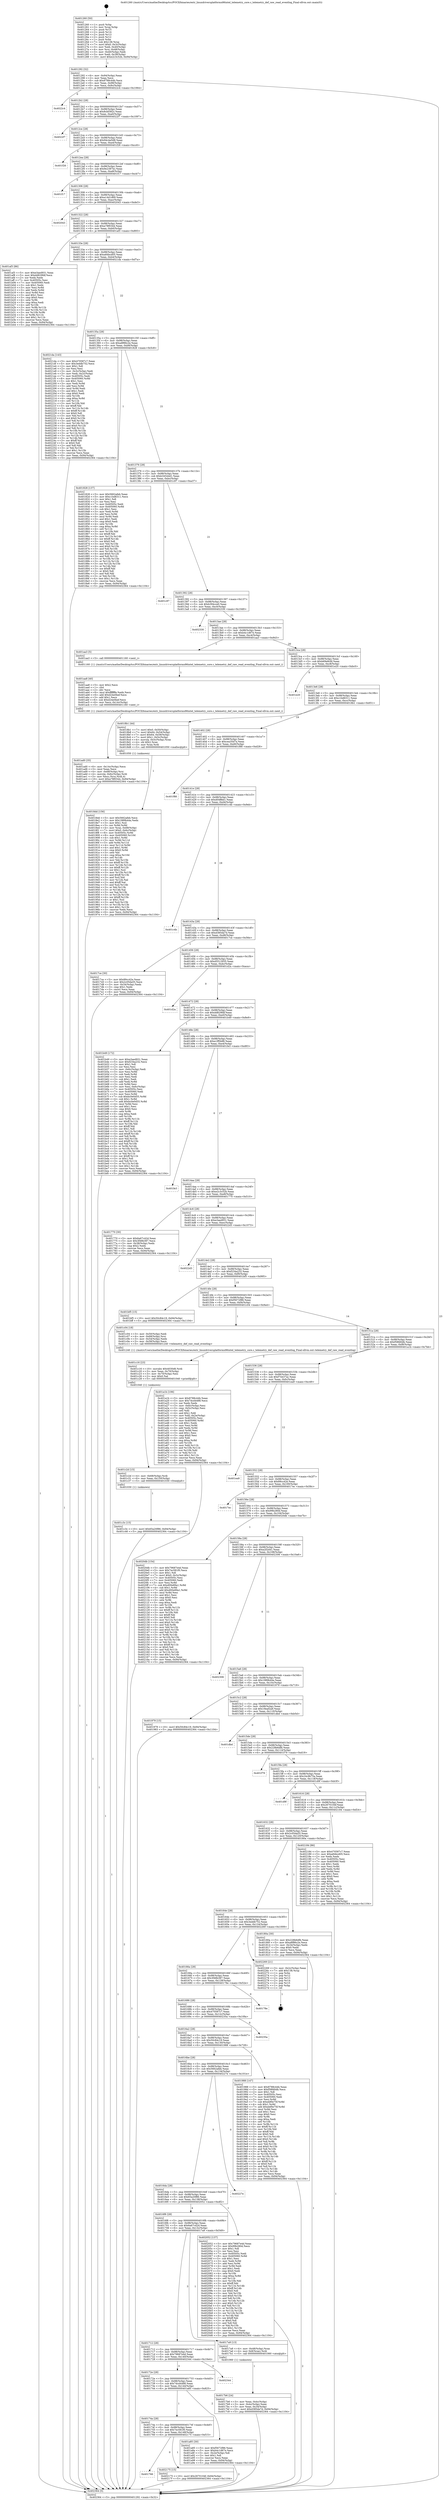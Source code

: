 digraph "0x401260" {
  label = "0x401260 (/mnt/c/Users/mathe/Desktop/tcc/POCII/binaries/extr_linuxdriversplatformx86intel_telemetry_core.c_telemetry_def_raw_read_eventlog_Final-ollvm.out::main(0))"
  labelloc = "t"
  node[shape=record]

  Entry [label="",width=0.3,height=0.3,shape=circle,fillcolor=black,style=filled]
  "0x401292" [label="{
     0x401292 [32]\l
     | [instrs]\l
     &nbsp;&nbsp;0x401292 \<+6\>: mov -0x94(%rbp),%eax\l
     &nbsp;&nbsp;0x401298 \<+2\>: mov %eax,%ecx\l
     &nbsp;&nbsp;0x40129a \<+6\>: sub $0x8788c44b,%ecx\l
     &nbsp;&nbsp;0x4012a0 \<+6\>: mov %eax,-0x98(%rbp)\l
     &nbsp;&nbsp;0x4012a6 \<+6\>: mov %ecx,-0x9c(%rbp)\l
     &nbsp;&nbsp;0x4012ac \<+6\>: je 00000000004022c4 \<main+0x1064\>\l
  }"]
  "0x4022c4" [label="{
     0x4022c4\l
  }", style=dashed]
  "0x4012b2" [label="{
     0x4012b2 [28]\l
     | [instrs]\l
     &nbsp;&nbsp;0x4012b2 \<+5\>: jmp 00000000004012b7 \<main+0x57\>\l
     &nbsp;&nbsp;0x4012b7 \<+6\>: mov -0x98(%rbp),%eax\l
     &nbsp;&nbsp;0x4012bd \<+5\>: sub $0x8cbf382c,%eax\l
     &nbsp;&nbsp;0x4012c2 \<+6\>: mov %eax,-0xa0(%rbp)\l
     &nbsp;&nbsp;0x4012c8 \<+6\>: je 00000000004022f7 \<main+0x1097\>\l
  }"]
  Exit [label="",width=0.3,height=0.3,shape=circle,fillcolor=black,style=filled,peripheries=2]
  "0x4022f7" [label="{
     0x4022f7\l
  }", style=dashed]
  "0x4012ce" [label="{
     0x4012ce [28]\l
     | [instrs]\l
     &nbsp;&nbsp;0x4012ce \<+5\>: jmp 00000000004012d3 \<main+0x73\>\l
     &nbsp;&nbsp;0x4012d3 \<+6\>: mov -0x98(%rbp),%eax\l
     &nbsp;&nbsp;0x4012d9 \<+5\>: sub $0x94c4a5d8,%eax\l
     &nbsp;&nbsp;0x4012de \<+6\>: mov %eax,-0xa4(%rbp)\l
     &nbsp;&nbsp;0x4012e4 \<+6\>: je 0000000000401f26 \<main+0xcc6\>\l
  }"]
  "0x401766" [label="{
     0x401766\l
  }", style=dashed]
  "0x401f26" [label="{
     0x401f26\l
  }", style=dashed]
  "0x4012ea" [label="{
     0x4012ea [28]\l
     | [instrs]\l
     &nbsp;&nbsp;0x4012ea \<+5\>: jmp 00000000004012ef \<main+0x8f\>\l
     &nbsp;&nbsp;0x4012ef \<+6\>: mov -0x98(%rbp),%eax\l
     &nbsp;&nbsp;0x4012f5 \<+5\>: sub $0x9e2387ec,%eax\l
     &nbsp;&nbsp;0x4012fa \<+6\>: mov %eax,-0xa8(%rbp)\l
     &nbsp;&nbsp;0x401300 \<+6\>: je 0000000000401f17 \<main+0xcb7\>\l
  }"]
  "0x402175" [label="{
     0x402175 [15]\l
     | [instrs]\l
     &nbsp;&nbsp;0x402175 \<+10\>: movl $0x2670104f,-0x94(%rbp)\l
     &nbsp;&nbsp;0x40217f \<+5\>: jmp 0000000000402364 \<main+0x1104\>\l
  }"]
  "0x401f17" [label="{
     0x401f17\l
  }", style=dashed]
  "0x401306" [label="{
     0x401306 [28]\l
     | [instrs]\l
     &nbsp;&nbsp;0x401306 \<+5\>: jmp 000000000040130b \<main+0xab\>\l
     &nbsp;&nbsp;0x40130b \<+6\>: mov -0x98(%rbp),%eax\l
     &nbsp;&nbsp;0x401311 \<+5\>: sub $0xa14d1d69,%eax\l
     &nbsp;&nbsp;0x401316 \<+6\>: mov %eax,-0xac(%rbp)\l
     &nbsp;&nbsp;0x40131c \<+6\>: je 0000000000402043 \<main+0xde3\>\l
  }"]
  "0x401c3c" [label="{
     0x401c3c [15]\l
     | [instrs]\l
     &nbsp;&nbsp;0x401c3c \<+10\>: movl $0x65a20f86,-0x94(%rbp)\l
     &nbsp;&nbsp;0x401c46 \<+5\>: jmp 0000000000402364 \<main+0x1104\>\l
  }"]
  "0x402043" [label="{
     0x402043\l
  }", style=dashed]
  "0x401322" [label="{
     0x401322 [28]\l
     | [instrs]\l
     &nbsp;&nbsp;0x401322 \<+5\>: jmp 0000000000401327 \<main+0xc7\>\l
     &nbsp;&nbsp;0x401327 \<+6\>: mov -0x98(%rbp),%eax\l
     &nbsp;&nbsp;0x40132d \<+5\>: sub $0xa78f0344,%eax\l
     &nbsp;&nbsp;0x401332 \<+6\>: mov %eax,-0xb0(%rbp)\l
     &nbsp;&nbsp;0x401338 \<+6\>: je 0000000000401af3 \<main+0x893\>\l
  }"]
  "0x401c2d" [label="{
     0x401c2d [15]\l
     | [instrs]\l
     &nbsp;&nbsp;0x401c2d \<+4\>: mov -0x68(%rbp),%rdi\l
     &nbsp;&nbsp;0x401c31 \<+6\>: mov %eax,-0x150(%rbp)\l
     &nbsp;&nbsp;0x401c37 \<+5\>: call 0000000000401030 \<free@plt\>\l
     | [calls]\l
     &nbsp;&nbsp;0x401030 \{1\} (unknown)\l
  }"]
  "0x401af3" [label="{
     0x401af3 [86]\l
     | [instrs]\l
     &nbsp;&nbsp;0x401af3 \<+5\>: mov $0xe3aed931,%eax\l
     &nbsp;&nbsp;0x401af8 \<+5\>: mov $0xdd829fdf,%ecx\l
     &nbsp;&nbsp;0x401afd \<+2\>: xor %edx,%edx\l
     &nbsp;&nbsp;0x401aff \<+7\>: mov 0x40505c,%esi\l
     &nbsp;&nbsp;0x401b06 \<+7\>: mov 0x405060,%edi\l
     &nbsp;&nbsp;0x401b0d \<+3\>: sub $0x1,%edx\l
     &nbsp;&nbsp;0x401b10 \<+3\>: mov %esi,%r8d\l
     &nbsp;&nbsp;0x401b13 \<+3\>: add %edx,%r8d\l
     &nbsp;&nbsp;0x401b16 \<+4\>: imul %r8d,%esi\l
     &nbsp;&nbsp;0x401b1a \<+3\>: and $0x1,%esi\l
     &nbsp;&nbsp;0x401b1d \<+3\>: cmp $0x0,%esi\l
     &nbsp;&nbsp;0x401b20 \<+4\>: sete %r9b\l
     &nbsp;&nbsp;0x401b24 \<+3\>: cmp $0xa,%edi\l
     &nbsp;&nbsp;0x401b27 \<+4\>: setl %r10b\l
     &nbsp;&nbsp;0x401b2b \<+3\>: mov %r9b,%r11b\l
     &nbsp;&nbsp;0x401b2e \<+3\>: and %r10b,%r11b\l
     &nbsp;&nbsp;0x401b31 \<+3\>: xor %r10b,%r9b\l
     &nbsp;&nbsp;0x401b34 \<+3\>: or %r9b,%r11b\l
     &nbsp;&nbsp;0x401b37 \<+4\>: test $0x1,%r11b\l
     &nbsp;&nbsp;0x401b3b \<+3\>: cmovne %ecx,%eax\l
     &nbsp;&nbsp;0x401b3e \<+6\>: mov %eax,-0x94(%rbp)\l
     &nbsp;&nbsp;0x401b44 \<+5\>: jmp 0000000000402364 \<main+0x1104\>\l
  }"]
  "0x40133e" [label="{
     0x40133e [28]\l
     | [instrs]\l
     &nbsp;&nbsp;0x40133e \<+5\>: jmp 0000000000401343 \<main+0xe3\>\l
     &nbsp;&nbsp;0x401343 \<+6\>: mov -0x98(%rbp),%eax\l
     &nbsp;&nbsp;0x401349 \<+5\>: sub $0xa84bcd05,%eax\l
     &nbsp;&nbsp;0x40134e \<+6\>: mov %eax,-0xb4(%rbp)\l
     &nbsp;&nbsp;0x401354 \<+6\>: je 00000000004021da \<main+0xf7a\>\l
  }"]
  "0x401c16" [label="{
     0x401c16 [23]\l
     | [instrs]\l
     &nbsp;&nbsp;0x401c16 \<+10\>: movabs $0x4030d6,%rdi\l
     &nbsp;&nbsp;0x401c20 \<+3\>: mov %eax,-0x70(%rbp)\l
     &nbsp;&nbsp;0x401c23 \<+3\>: mov -0x70(%rbp),%esi\l
     &nbsp;&nbsp;0x401c26 \<+2\>: mov $0x0,%al\l
     &nbsp;&nbsp;0x401c28 \<+5\>: call 0000000000401040 \<printf@plt\>\l
     | [calls]\l
     &nbsp;&nbsp;0x401040 \{1\} (unknown)\l
  }"]
  "0x4021da" [label="{
     0x4021da [143]\l
     | [instrs]\l
     &nbsp;&nbsp;0x4021da \<+5\>: mov $0x470587c7,%eax\l
     &nbsp;&nbsp;0x4021df \<+5\>: mov $0x3eddb752,%ecx\l
     &nbsp;&nbsp;0x4021e4 \<+2\>: mov $0x1,%dl\l
     &nbsp;&nbsp;0x4021e6 \<+2\>: xor %esi,%esi\l
     &nbsp;&nbsp;0x4021e8 \<+3\>: mov -0x3c(%rbp),%edi\l
     &nbsp;&nbsp;0x4021eb \<+3\>: mov %edi,-0x2c(%rbp)\l
     &nbsp;&nbsp;0x4021ee \<+7\>: mov 0x40505c,%edi\l
     &nbsp;&nbsp;0x4021f5 \<+8\>: mov 0x405060,%r8d\l
     &nbsp;&nbsp;0x4021fd \<+3\>: sub $0x1,%esi\l
     &nbsp;&nbsp;0x402200 \<+3\>: mov %edi,%r9d\l
     &nbsp;&nbsp;0x402203 \<+3\>: add %esi,%r9d\l
     &nbsp;&nbsp;0x402206 \<+4\>: imul %r9d,%edi\l
     &nbsp;&nbsp;0x40220a \<+3\>: and $0x1,%edi\l
     &nbsp;&nbsp;0x40220d \<+3\>: cmp $0x0,%edi\l
     &nbsp;&nbsp;0x402210 \<+4\>: sete %r10b\l
     &nbsp;&nbsp;0x402214 \<+4\>: cmp $0xa,%r8d\l
     &nbsp;&nbsp;0x402218 \<+4\>: setl %r11b\l
     &nbsp;&nbsp;0x40221c \<+3\>: mov %r10b,%bl\l
     &nbsp;&nbsp;0x40221f \<+3\>: xor $0xff,%bl\l
     &nbsp;&nbsp;0x402222 \<+3\>: mov %r11b,%r14b\l
     &nbsp;&nbsp;0x402225 \<+4\>: xor $0xff,%r14b\l
     &nbsp;&nbsp;0x402229 \<+3\>: xor $0x0,%dl\l
     &nbsp;&nbsp;0x40222c \<+3\>: mov %bl,%r15b\l
     &nbsp;&nbsp;0x40222f \<+4\>: and $0x0,%r15b\l
     &nbsp;&nbsp;0x402233 \<+3\>: and %dl,%r10b\l
     &nbsp;&nbsp;0x402236 \<+3\>: mov %r14b,%r12b\l
     &nbsp;&nbsp;0x402239 \<+4\>: and $0x0,%r12b\l
     &nbsp;&nbsp;0x40223d \<+3\>: and %dl,%r11b\l
     &nbsp;&nbsp;0x402240 \<+3\>: or %r10b,%r15b\l
     &nbsp;&nbsp;0x402243 \<+3\>: or %r11b,%r12b\l
     &nbsp;&nbsp;0x402246 \<+3\>: xor %r12b,%r15b\l
     &nbsp;&nbsp;0x402249 \<+3\>: or %r14b,%bl\l
     &nbsp;&nbsp;0x40224c \<+3\>: xor $0xff,%bl\l
     &nbsp;&nbsp;0x40224f \<+3\>: or $0x0,%dl\l
     &nbsp;&nbsp;0x402252 \<+2\>: and %dl,%bl\l
     &nbsp;&nbsp;0x402254 \<+3\>: or %bl,%r15b\l
     &nbsp;&nbsp;0x402257 \<+4\>: test $0x1,%r15b\l
     &nbsp;&nbsp;0x40225b \<+3\>: cmovne %ecx,%eax\l
     &nbsp;&nbsp;0x40225e \<+6\>: mov %eax,-0x94(%rbp)\l
     &nbsp;&nbsp;0x402264 \<+5\>: jmp 0000000000402364 \<main+0x1104\>\l
  }"]
  "0x40135a" [label="{
     0x40135a [28]\l
     | [instrs]\l
     &nbsp;&nbsp;0x40135a \<+5\>: jmp 000000000040135f \<main+0xff\>\l
     &nbsp;&nbsp;0x40135f \<+6\>: mov -0x98(%rbp),%eax\l
     &nbsp;&nbsp;0x401365 \<+5\>: sub $0xa8f86c2e,%eax\l
     &nbsp;&nbsp;0x40136a \<+6\>: mov %eax,-0xb8(%rbp)\l
     &nbsp;&nbsp;0x401370 \<+6\>: je 0000000000401828 \<main+0x5c8\>\l
  }"]
  "0x401ad0" [label="{
     0x401ad0 [35]\l
     | [instrs]\l
     &nbsp;&nbsp;0x401ad0 \<+6\>: mov -0x14c(%rbp),%ecx\l
     &nbsp;&nbsp;0x401ad6 \<+3\>: imul %eax,%ecx\l
     &nbsp;&nbsp;0x401ad9 \<+4\>: mov -0x68(%rbp),%rsi\l
     &nbsp;&nbsp;0x401add \<+4\>: movslq -0x6c(%rbp),%rdi\l
     &nbsp;&nbsp;0x401ae1 \<+3\>: mov %ecx,(%rsi,%rdi,4)\l
     &nbsp;&nbsp;0x401ae4 \<+10\>: movl $0xa78f0344,-0x94(%rbp)\l
     &nbsp;&nbsp;0x401aee \<+5\>: jmp 0000000000402364 \<main+0x1104\>\l
  }"]
  "0x401828" [label="{
     0x401828 [137]\l
     | [instrs]\l
     &nbsp;&nbsp;0x401828 \<+5\>: mov $0x5662afeb,%eax\l
     &nbsp;&nbsp;0x40182d \<+5\>: mov $0xc1bd6311,%ecx\l
     &nbsp;&nbsp;0x401832 \<+2\>: mov $0x1,%dl\l
     &nbsp;&nbsp;0x401834 \<+2\>: xor %esi,%esi\l
     &nbsp;&nbsp;0x401836 \<+7\>: mov 0x40505c,%edi\l
     &nbsp;&nbsp;0x40183d \<+8\>: mov 0x405060,%r8d\l
     &nbsp;&nbsp;0x401845 \<+3\>: sub $0x1,%esi\l
     &nbsp;&nbsp;0x401848 \<+3\>: mov %edi,%r9d\l
     &nbsp;&nbsp;0x40184b \<+3\>: add %esi,%r9d\l
     &nbsp;&nbsp;0x40184e \<+4\>: imul %r9d,%edi\l
     &nbsp;&nbsp;0x401852 \<+3\>: and $0x1,%edi\l
     &nbsp;&nbsp;0x401855 \<+3\>: cmp $0x0,%edi\l
     &nbsp;&nbsp;0x401858 \<+4\>: sete %r10b\l
     &nbsp;&nbsp;0x40185c \<+4\>: cmp $0xa,%r8d\l
     &nbsp;&nbsp;0x401860 \<+4\>: setl %r11b\l
     &nbsp;&nbsp;0x401864 \<+3\>: mov %r10b,%bl\l
     &nbsp;&nbsp;0x401867 \<+3\>: xor $0xff,%bl\l
     &nbsp;&nbsp;0x40186a \<+3\>: mov %r11b,%r14b\l
     &nbsp;&nbsp;0x40186d \<+4\>: xor $0xff,%r14b\l
     &nbsp;&nbsp;0x401871 \<+3\>: xor $0x0,%dl\l
     &nbsp;&nbsp;0x401874 \<+3\>: mov %bl,%r15b\l
     &nbsp;&nbsp;0x401877 \<+4\>: and $0x0,%r15b\l
     &nbsp;&nbsp;0x40187b \<+3\>: and %dl,%r10b\l
     &nbsp;&nbsp;0x40187e \<+3\>: mov %r14b,%r12b\l
     &nbsp;&nbsp;0x401881 \<+4\>: and $0x0,%r12b\l
     &nbsp;&nbsp;0x401885 \<+3\>: and %dl,%r11b\l
     &nbsp;&nbsp;0x401888 \<+3\>: or %r10b,%r15b\l
     &nbsp;&nbsp;0x40188b \<+3\>: or %r11b,%r12b\l
     &nbsp;&nbsp;0x40188e \<+3\>: xor %r12b,%r15b\l
     &nbsp;&nbsp;0x401891 \<+3\>: or %r14b,%bl\l
     &nbsp;&nbsp;0x401894 \<+3\>: xor $0xff,%bl\l
     &nbsp;&nbsp;0x401897 \<+3\>: or $0x0,%dl\l
     &nbsp;&nbsp;0x40189a \<+2\>: and %dl,%bl\l
     &nbsp;&nbsp;0x40189c \<+3\>: or %bl,%r15b\l
     &nbsp;&nbsp;0x40189f \<+4\>: test $0x1,%r15b\l
     &nbsp;&nbsp;0x4018a3 \<+3\>: cmovne %ecx,%eax\l
     &nbsp;&nbsp;0x4018a6 \<+6\>: mov %eax,-0x94(%rbp)\l
     &nbsp;&nbsp;0x4018ac \<+5\>: jmp 0000000000402364 \<main+0x1104\>\l
  }"]
  "0x401376" [label="{
     0x401376 [28]\l
     | [instrs]\l
     &nbsp;&nbsp;0x401376 \<+5\>: jmp 000000000040137b \<main+0x11b\>\l
     &nbsp;&nbsp;0x40137b \<+6\>: mov -0x98(%rbp),%eax\l
     &nbsp;&nbsp;0x401381 \<+5\>: sub $0xb34544d1,%eax\l
     &nbsp;&nbsp;0x401386 \<+6\>: mov %eax,-0xbc(%rbp)\l
     &nbsp;&nbsp;0x40138c \<+6\>: je 0000000000401c97 \<main+0xa37\>\l
  }"]
  "0x401aa8" [label="{
     0x401aa8 [40]\l
     | [instrs]\l
     &nbsp;&nbsp;0x401aa8 \<+5\>: mov $0x2,%ecx\l
     &nbsp;&nbsp;0x401aad \<+1\>: cltd\l
     &nbsp;&nbsp;0x401aae \<+2\>: idiv %ecx\l
     &nbsp;&nbsp;0x401ab0 \<+6\>: imul $0xfffffffe,%edx,%ecx\l
     &nbsp;&nbsp;0x401ab6 \<+6\>: add $0xd24e0bef,%ecx\l
     &nbsp;&nbsp;0x401abc \<+3\>: add $0x1,%ecx\l
     &nbsp;&nbsp;0x401abf \<+6\>: sub $0xd24e0bef,%ecx\l
     &nbsp;&nbsp;0x401ac5 \<+6\>: mov %ecx,-0x14c(%rbp)\l
     &nbsp;&nbsp;0x401acb \<+5\>: call 0000000000401160 \<next_i\>\l
     | [calls]\l
     &nbsp;&nbsp;0x401160 \{1\} (/mnt/c/Users/mathe/Desktop/tcc/POCII/binaries/extr_linuxdriversplatformx86intel_telemetry_core.c_telemetry_def_raw_read_eventlog_Final-ollvm.out::next_i)\l
  }"]
  "0x401c97" [label="{
     0x401c97\l
  }", style=dashed]
  "0x401392" [label="{
     0x401392 [28]\l
     | [instrs]\l
     &nbsp;&nbsp;0x401392 \<+5\>: jmp 0000000000401397 \<main+0x137\>\l
     &nbsp;&nbsp;0x401397 \<+6\>: mov -0x98(%rbp),%eax\l
     &nbsp;&nbsp;0x40139d \<+5\>: sub $0xb394cce0,%eax\l
     &nbsp;&nbsp;0x4013a2 \<+6\>: mov %eax,-0xc0(%rbp)\l
     &nbsp;&nbsp;0x4013a8 \<+6\>: je 0000000000402330 \<main+0x10d0\>\l
  }"]
  "0x40174a" [label="{
     0x40174a [28]\l
     | [instrs]\l
     &nbsp;&nbsp;0x40174a \<+5\>: jmp 000000000040174f \<main+0x4ef\>\l
     &nbsp;&nbsp;0x40174f \<+6\>: mov -0x98(%rbp),%eax\l
     &nbsp;&nbsp;0x401755 \<+5\>: sub $0x7ec581f0,%eax\l
     &nbsp;&nbsp;0x40175a \<+6\>: mov %eax,-0x148(%rbp)\l
     &nbsp;&nbsp;0x401760 \<+6\>: je 0000000000402175 \<main+0xf15\>\l
  }"]
  "0x402330" [label="{
     0x402330\l
  }", style=dashed]
  "0x4013ae" [label="{
     0x4013ae [28]\l
     | [instrs]\l
     &nbsp;&nbsp;0x4013ae \<+5\>: jmp 00000000004013b3 \<main+0x153\>\l
     &nbsp;&nbsp;0x4013b3 \<+6\>: mov -0x98(%rbp),%eax\l
     &nbsp;&nbsp;0x4013b9 \<+5\>: sub $0xb4c1d67e,%eax\l
     &nbsp;&nbsp;0x4013be \<+6\>: mov %eax,-0xc4(%rbp)\l
     &nbsp;&nbsp;0x4013c4 \<+6\>: je 0000000000401aa3 \<main+0x843\>\l
  }"]
  "0x401a85" [label="{
     0x401a85 [30]\l
     | [instrs]\l
     &nbsp;&nbsp;0x401a85 \<+5\>: mov $0xf5672f86,%eax\l
     &nbsp;&nbsp;0x401a8a \<+5\>: mov $0xb4c1d67e,%ecx\l
     &nbsp;&nbsp;0x401a8f \<+3\>: mov -0x2e(%rbp),%dl\l
     &nbsp;&nbsp;0x401a92 \<+3\>: test $0x1,%dl\l
     &nbsp;&nbsp;0x401a95 \<+3\>: cmovne %ecx,%eax\l
     &nbsp;&nbsp;0x401a98 \<+6\>: mov %eax,-0x94(%rbp)\l
     &nbsp;&nbsp;0x401a9e \<+5\>: jmp 0000000000402364 \<main+0x1104\>\l
  }"]
  "0x401aa3" [label="{
     0x401aa3 [5]\l
     | [instrs]\l
     &nbsp;&nbsp;0x401aa3 \<+5\>: call 0000000000401160 \<next_i\>\l
     | [calls]\l
     &nbsp;&nbsp;0x401160 \{1\} (/mnt/c/Users/mathe/Desktop/tcc/POCII/binaries/extr_linuxdriversplatformx86intel_telemetry_core.c_telemetry_def_raw_read_eventlog_Final-ollvm.out::next_i)\l
  }"]
  "0x4013ca" [label="{
     0x4013ca [28]\l
     | [instrs]\l
     &nbsp;&nbsp;0x4013ca \<+5\>: jmp 00000000004013cf \<main+0x16f\>\l
     &nbsp;&nbsp;0x4013cf \<+6\>: mov -0x98(%rbp),%eax\l
     &nbsp;&nbsp;0x4013d5 \<+5\>: sub $0xb69e8cfd,%eax\l
     &nbsp;&nbsp;0x4013da \<+6\>: mov %eax,-0xc8(%rbp)\l
     &nbsp;&nbsp;0x4013e0 \<+6\>: je 0000000000401e20 \<main+0xbc0\>\l
  }"]
  "0x40172e" [label="{
     0x40172e [28]\l
     | [instrs]\l
     &nbsp;&nbsp;0x40172e \<+5\>: jmp 0000000000401733 \<main+0x4d3\>\l
     &nbsp;&nbsp;0x401733 \<+6\>: mov -0x98(%rbp),%eax\l
     &nbsp;&nbsp;0x401739 \<+5\>: sub $0x7dcd4488,%eax\l
     &nbsp;&nbsp;0x40173e \<+6\>: mov %eax,-0x144(%rbp)\l
     &nbsp;&nbsp;0x401744 \<+6\>: je 0000000000401a85 \<main+0x825\>\l
  }"]
  "0x401e20" [label="{
     0x401e20\l
  }", style=dashed]
  "0x4013e6" [label="{
     0x4013e6 [28]\l
     | [instrs]\l
     &nbsp;&nbsp;0x4013e6 \<+5\>: jmp 00000000004013eb \<main+0x18b\>\l
     &nbsp;&nbsp;0x4013eb \<+6\>: mov -0x98(%rbp),%eax\l
     &nbsp;&nbsp;0x4013f1 \<+5\>: sub $0xc1bd6311,%eax\l
     &nbsp;&nbsp;0x4013f6 \<+6\>: mov %eax,-0xcc(%rbp)\l
     &nbsp;&nbsp;0x4013fc \<+6\>: je 00000000004018b1 \<main+0x651\>\l
  }"]
  "0x402344" [label="{
     0x402344\l
  }", style=dashed]
  "0x4018b1" [label="{
     0x4018b1 [44]\l
     | [instrs]\l
     &nbsp;&nbsp;0x4018b1 \<+7\>: movl $0x0,-0x50(%rbp)\l
     &nbsp;&nbsp;0x4018b8 \<+7\>: movl $0x64,-0x54(%rbp)\l
     &nbsp;&nbsp;0x4018bf \<+7\>: movl $0x64,-0x58(%rbp)\l
     &nbsp;&nbsp;0x4018c6 \<+7\>: movl $0x1,-0x5c(%rbp)\l
     &nbsp;&nbsp;0x4018cd \<+4\>: movslq -0x5c(%rbp),%rax\l
     &nbsp;&nbsp;0x4018d1 \<+4\>: shl $0x2,%rax\l
     &nbsp;&nbsp;0x4018d5 \<+3\>: mov %rax,%rdi\l
     &nbsp;&nbsp;0x4018d8 \<+5\>: call 0000000000401050 \<malloc@plt\>\l
     | [calls]\l
     &nbsp;&nbsp;0x401050 \{1\} (unknown)\l
  }"]
  "0x401402" [label="{
     0x401402 [28]\l
     | [instrs]\l
     &nbsp;&nbsp;0x401402 \<+5\>: jmp 0000000000401407 \<main+0x1a7\>\l
     &nbsp;&nbsp;0x401407 \<+6\>: mov -0x98(%rbp),%eax\l
     &nbsp;&nbsp;0x40140d \<+5\>: sub $0xcea35d7a,%eax\l
     &nbsp;&nbsp;0x401412 \<+6\>: mov %eax,-0xd0(%rbp)\l
     &nbsp;&nbsp;0x401418 \<+6\>: je 0000000000401f88 \<main+0xd28\>\l
  }"]
  "0x4018dd" [label="{
     0x4018dd [156]\l
     | [instrs]\l
     &nbsp;&nbsp;0x4018dd \<+5\>: mov $0x5662afeb,%ecx\l
     &nbsp;&nbsp;0x4018e2 \<+5\>: mov $0x1989b44a,%edx\l
     &nbsp;&nbsp;0x4018e7 \<+3\>: mov $0x1,%sil\l
     &nbsp;&nbsp;0x4018ea \<+3\>: xor %r8d,%r8d\l
     &nbsp;&nbsp;0x4018ed \<+4\>: mov %rax,-0x68(%rbp)\l
     &nbsp;&nbsp;0x4018f1 \<+7\>: movl $0x0,-0x6c(%rbp)\l
     &nbsp;&nbsp;0x4018f8 \<+8\>: mov 0x40505c,%r9d\l
     &nbsp;&nbsp;0x401900 \<+8\>: mov 0x405060,%r10d\l
     &nbsp;&nbsp;0x401908 \<+4\>: sub $0x1,%r8d\l
     &nbsp;&nbsp;0x40190c \<+3\>: mov %r9d,%r11d\l
     &nbsp;&nbsp;0x40190f \<+3\>: add %r8d,%r11d\l
     &nbsp;&nbsp;0x401912 \<+4\>: imul %r11d,%r9d\l
     &nbsp;&nbsp;0x401916 \<+4\>: and $0x1,%r9d\l
     &nbsp;&nbsp;0x40191a \<+4\>: cmp $0x0,%r9d\l
     &nbsp;&nbsp;0x40191e \<+3\>: sete %bl\l
     &nbsp;&nbsp;0x401921 \<+4\>: cmp $0xa,%r10d\l
     &nbsp;&nbsp;0x401925 \<+4\>: setl %r14b\l
     &nbsp;&nbsp;0x401929 \<+3\>: mov %bl,%r15b\l
     &nbsp;&nbsp;0x40192c \<+4\>: xor $0xff,%r15b\l
     &nbsp;&nbsp;0x401930 \<+3\>: mov %r14b,%r12b\l
     &nbsp;&nbsp;0x401933 \<+4\>: xor $0xff,%r12b\l
     &nbsp;&nbsp;0x401937 \<+4\>: xor $0x1,%sil\l
     &nbsp;&nbsp;0x40193b \<+3\>: mov %r15b,%r13b\l
     &nbsp;&nbsp;0x40193e \<+4\>: and $0xff,%r13b\l
     &nbsp;&nbsp;0x401942 \<+3\>: and %sil,%bl\l
     &nbsp;&nbsp;0x401945 \<+3\>: mov %r12b,%al\l
     &nbsp;&nbsp;0x401948 \<+2\>: and $0xff,%al\l
     &nbsp;&nbsp;0x40194a \<+3\>: and %sil,%r14b\l
     &nbsp;&nbsp;0x40194d \<+3\>: or %bl,%r13b\l
     &nbsp;&nbsp;0x401950 \<+3\>: or %r14b,%al\l
     &nbsp;&nbsp;0x401953 \<+3\>: xor %al,%r13b\l
     &nbsp;&nbsp;0x401956 \<+3\>: or %r12b,%r15b\l
     &nbsp;&nbsp;0x401959 \<+4\>: xor $0xff,%r15b\l
     &nbsp;&nbsp;0x40195d \<+4\>: or $0x1,%sil\l
     &nbsp;&nbsp;0x401961 \<+3\>: and %sil,%r15b\l
     &nbsp;&nbsp;0x401964 \<+3\>: or %r15b,%r13b\l
     &nbsp;&nbsp;0x401967 \<+4\>: test $0x1,%r13b\l
     &nbsp;&nbsp;0x40196b \<+3\>: cmovne %edx,%ecx\l
     &nbsp;&nbsp;0x40196e \<+6\>: mov %ecx,-0x94(%rbp)\l
     &nbsp;&nbsp;0x401974 \<+5\>: jmp 0000000000402364 \<main+0x1104\>\l
  }"]
  "0x401f88" [label="{
     0x401f88\l
  }", style=dashed]
  "0x40141e" [label="{
     0x40141e [28]\l
     | [instrs]\l
     &nbsp;&nbsp;0x40141e \<+5\>: jmp 0000000000401423 \<main+0x1c3\>\l
     &nbsp;&nbsp;0x401423 \<+6\>: mov -0x98(%rbp),%eax\l
     &nbsp;&nbsp;0x401429 \<+5\>: sub $0xd04ffeb1,%eax\l
     &nbsp;&nbsp;0x40142e \<+6\>: mov %eax,-0xd4(%rbp)\l
     &nbsp;&nbsp;0x401434 \<+6\>: je 0000000000401c4b \<main+0x9eb\>\l
  }"]
  "0x4017b6" [label="{
     0x4017b6 [24]\l
     | [instrs]\l
     &nbsp;&nbsp;0x4017b6 \<+3\>: mov %eax,-0x4c(%rbp)\l
     &nbsp;&nbsp;0x4017b9 \<+3\>: mov -0x4c(%rbp),%eax\l
     &nbsp;&nbsp;0x4017bc \<+3\>: mov %eax,-0x34(%rbp)\l
     &nbsp;&nbsp;0x4017bf \<+10\>: movl $0xd385da7d,-0x94(%rbp)\l
     &nbsp;&nbsp;0x4017c9 \<+5\>: jmp 0000000000402364 \<main+0x1104\>\l
  }"]
  "0x401c4b" [label="{
     0x401c4b\l
  }", style=dashed]
  "0x40143a" [label="{
     0x40143a [28]\l
     | [instrs]\l
     &nbsp;&nbsp;0x40143a \<+5\>: jmp 000000000040143f \<main+0x1df\>\l
     &nbsp;&nbsp;0x40143f \<+6\>: mov -0x98(%rbp),%eax\l
     &nbsp;&nbsp;0x401445 \<+5\>: sub $0xd385da7d,%eax\l
     &nbsp;&nbsp;0x40144a \<+6\>: mov %eax,-0xd8(%rbp)\l
     &nbsp;&nbsp;0x401450 \<+6\>: je 00000000004017ce \<main+0x56e\>\l
  }"]
  "0x401712" [label="{
     0x401712 [28]\l
     | [instrs]\l
     &nbsp;&nbsp;0x401712 \<+5\>: jmp 0000000000401717 \<main+0x4b7\>\l
     &nbsp;&nbsp;0x401717 \<+6\>: mov -0x98(%rbp),%eax\l
     &nbsp;&nbsp;0x40171d \<+5\>: sub $0x79687e4d,%eax\l
     &nbsp;&nbsp;0x401722 \<+6\>: mov %eax,-0x140(%rbp)\l
     &nbsp;&nbsp;0x401728 \<+6\>: je 0000000000402344 \<main+0x10e4\>\l
  }"]
  "0x4017ce" [label="{
     0x4017ce [30]\l
     | [instrs]\l
     &nbsp;&nbsp;0x4017ce \<+5\>: mov $0x89cc42e,%eax\l
     &nbsp;&nbsp;0x4017d3 \<+5\>: mov $0x2c05da55,%ecx\l
     &nbsp;&nbsp;0x4017d8 \<+3\>: mov -0x34(%rbp),%edx\l
     &nbsp;&nbsp;0x4017db \<+3\>: cmp $0x1,%edx\l
     &nbsp;&nbsp;0x4017de \<+3\>: cmovl %ecx,%eax\l
     &nbsp;&nbsp;0x4017e1 \<+6\>: mov %eax,-0x94(%rbp)\l
     &nbsp;&nbsp;0x4017e7 \<+5\>: jmp 0000000000402364 \<main+0x1104\>\l
  }"]
  "0x401456" [label="{
     0x401456 [28]\l
     | [instrs]\l
     &nbsp;&nbsp;0x401456 \<+5\>: jmp 000000000040145b \<main+0x1fb\>\l
     &nbsp;&nbsp;0x40145b \<+6\>: mov -0x98(%rbp),%eax\l
     &nbsp;&nbsp;0x401461 \<+5\>: sub $0xd5512935,%eax\l
     &nbsp;&nbsp;0x401466 \<+6\>: mov %eax,-0xdc(%rbp)\l
     &nbsp;&nbsp;0x40146c \<+6\>: je 0000000000401d2a \<main+0xaca\>\l
  }"]
  "0x4017a9" [label="{
     0x4017a9 [13]\l
     | [instrs]\l
     &nbsp;&nbsp;0x4017a9 \<+4\>: mov -0x48(%rbp),%rax\l
     &nbsp;&nbsp;0x4017ad \<+4\>: mov 0x8(%rax),%rdi\l
     &nbsp;&nbsp;0x4017b1 \<+5\>: call 0000000000401060 \<atoi@plt\>\l
     | [calls]\l
     &nbsp;&nbsp;0x401060 \{1\} (unknown)\l
  }"]
  "0x401d2a" [label="{
     0x401d2a\l
  }", style=dashed]
  "0x401472" [label="{
     0x401472 [28]\l
     | [instrs]\l
     &nbsp;&nbsp;0x401472 \<+5\>: jmp 0000000000401477 \<main+0x217\>\l
     &nbsp;&nbsp;0x401477 \<+6\>: mov -0x98(%rbp),%eax\l
     &nbsp;&nbsp;0x40147d \<+5\>: sub $0xdd829fdf,%eax\l
     &nbsp;&nbsp;0x401482 \<+6\>: mov %eax,-0xe0(%rbp)\l
     &nbsp;&nbsp;0x401488 \<+6\>: je 0000000000401b49 \<main+0x8e9\>\l
  }"]
  "0x4016f6" [label="{
     0x4016f6 [28]\l
     | [instrs]\l
     &nbsp;&nbsp;0x4016f6 \<+5\>: jmp 00000000004016fb \<main+0x49b\>\l
     &nbsp;&nbsp;0x4016fb \<+6\>: mov -0x98(%rbp),%eax\l
     &nbsp;&nbsp;0x401701 \<+5\>: sub $0x6a67c42d,%eax\l
     &nbsp;&nbsp;0x401706 \<+6\>: mov %eax,-0x13c(%rbp)\l
     &nbsp;&nbsp;0x40170c \<+6\>: je 00000000004017a9 \<main+0x549\>\l
  }"]
  "0x401b49" [label="{
     0x401b49 [172]\l
     | [instrs]\l
     &nbsp;&nbsp;0x401b49 \<+5\>: mov $0xe3aed931,%eax\l
     &nbsp;&nbsp;0x401b4e \<+5\>: mov $0xf234a232,%ecx\l
     &nbsp;&nbsp;0x401b53 \<+2\>: mov $0x1,%dl\l
     &nbsp;&nbsp;0x401b55 \<+2\>: xor %esi,%esi\l
     &nbsp;&nbsp;0x401b57 \<+3\>: mov -0x6c(%rbp),%edi\l
     &nbsp;&nbsp;0x401b5a \<+3\>: mov %esi,%r8d\l
     &nbsp;&nbsp;0x401b5d \<+3\>: sub %edi,%r8d\l
     &nbsp;&nbsp;0x401b60 \<+2\>: mov %esi,%edi\l
     &nbsp;&nbsp;0x401b62 \<+3\>: sub $0x1,%edi\l
     &nbsp;&nbsp;0x401b65 \<+3\>: add %edi,%r8d\l
     &nbsp;&nbsp;0x401b68 \<+3\>: sub %r8d,%esi\l
     &nbsp;&nbsp;0x401b6b \<+3\>: mov %esi,-0x6c(%rbp)\l
     &nbsp;&nbsp;0x401b6e \<+7\>: mov 0x40505c,%esi\l
     &nbsp;&nbsp;0x401b75 \<+7\>: mov 0x405060,%edi\l
     &nbsp;&nbsp;0x401b7c \<+3\>: mov %esi,%r8d\l
     &nbsp;&nbsp;0x401b7f \<+7\>: sub $0xbc0e0d55,%r8d\l
     &nbsp;&nbsp;0x401b86 \<+4\>: sub $0x1,%r8d\l
     &nbsp;&nbsp;0x401b8a \<+7\>: add $0xbc0e0d55,%r8d\l
     &nbsp;&nbsp;0x401b91 \<+4\>: imul %r8d,%esi\l
     &nbsp;&nbsp;0x401b95 \<+3\>: and $0x1,%esi\l
     &nbsp;&nbsp;0x401b98 \<+3\>: cmp $0x0,%esi\l
     &nbsp;&nbsp;0x401b9b \<+4\>: sete %r9b\l
     &nbsp;&nbsp;0x401b9f \<+3\>: cmp $0xa,%edi\l
     &nbsp;&nbsp;0x401ba2 \<+4\>: setl %r10b\l
     &nbsp;&nbsp;0x401ba6 \<+3\>: mov %r9b,%r11b\l
     &nbsp;&nbsp;0x401ba9 \<+4\>: xor $0xff,%r11b\l
     &nbsp;&nbsp;0x401bad \<+3\>: mov %r10b,%bl\l
     &nbsp;&nbsp;0x401bb0 \<+3\>: xor $0xff,%bl\l
     &nbsp;&nbsp;0x401bb3 \<+3\>: xor $0x1,%dl\l
     &nbsp;&nbsp;0x401bb6 \<+3\>: mov %r11b,%r14b\l
     &nbsp;&nbsp;0x401bb9 \<+4\>: and $0xff,%r14b\l
     &nbsp;&nbsp;0x401bbd \<+3\>: and %dl,%r9b\l
     &nbsp;&nbsp;0x401bc0 \<+3\>: mov %bl,%r15b\l
     &nbsp;&nbsp;0x401bc3 \<+4\>: and $0xff,%r15b\l
     &nbsp;&nbsp;0x401bc7 \<+3\>: and %dl,%r10b\l
     &nbsp;&nbsp;0x401bca \<+3\>: or %r9b,%r14b\l
     &nbsp;&nbsp;0x401bcd \<+3\>: or %r10b,%r15b\l
     &nbsp;&nbsp;0x401bd0 \<+3\>: xor %r15b,%r14b\l
     &nbsp;&nbsp;0x401bd3 \<+3\>: or %bl,%r11b\l
     &nbsp;&nbsp;0x401bd6 \<+4\>: xor $0xff,%r11b\l
     &nbsp;&nbsp;0x401bda \<+3\>: or $0x1,%dl\l
     &nbsp;&nbsp;0x401bdd \<+3\>: and %dl,%r11b\l
     &nbsp;&nbsp;0x401be0 \<+3\>: or %r11b,%r14b\l
     &nbsp;&nbsp;0x401be3 \<+4\>: test $0x1,%r14b\l
     &nbsp;&nbsp;0x401be7 \<+3\>: cmovne %ecx,%eax\l
     &nbsp;&nbsp;0x401bea \<+6\>: mov %eax,-0x94(%rbp)\l
     &nbsp;&nbsp;0x401bf0 \<+5\>: jmp 0000000000402364 \<main+0x1104\>\l
  }"]
  "0x40148e" [label="{
     0x40148e [28]\l
     | [instrs]\l
     &nbsp;&nbsp;0x40148e \<+5\>: jmp 0000000000401493 \<main+0x233\>\l
     &nbsp;&nbsp;0x401493 \<+6\>: mov -0x98(%rbp),%eax\l
     &nbsp;&nbsp;0x401499 \<+5\>: sub $0xe1ff5b88,%eax\l
     &nbsp;&nbsp;0x40149e \<+6\>: mov %eax,-0xe4(%rbp)\l
     &nbsp;&nbsp;0x4014a4 \<+6\>: je 0000000000401fe3 \<main+0xd83\>\l
  }"]
  "0x402052" [label="{
     0x402052 [137]\l
     | [instrs]\l
     &nbsp;&nbsp;0x402052 \<+5\>: mov $0x79687e4d,%eax\l
     &nbsp;&nbsp;0x402057 \<+5\>: mov $0x99b280d,%ecx\l
     &nbsp;&nbsp;0x40205c \<+2\>: mov $0x1,%dl\l
     &nbsp;&nbsp;0x40205e \<+2\>: xor %esi,%esi\l
     &nbsp;&nbsp;0x402060 \<+7\>: mov 0x40505c,%edi\l
     &nbsp;&nbsp;0x402067 \<+8\>: mov 0x405060,%r8d\l
     &nbsp;&nbsp;0x40206f \<+3\>: sub $0x1,%esi\l
     &nbsp;&nbsp;0x402072 \<+3\>: mov %edi,%r9d\l
     &nbsp;&nbsp;0x402075 \<+3\>: add %esi,%r9d\l
     &nbsp;&nbsp;0x402078 \<+4\>: imul %r9d,%edi\l
     &nbsp;&nbsp;0x40207c \<+3\>: and $0x1,%edi\l
     &nbsp;&nbsp;0x40207f \<+3\>: cmp $0x0,%edi\l
     &nbsp;&nbsp;0x402082 \<+4\>: sete %r10b\l
     &nbsp;&nbsp;0x402086 \<+4\>: cmp $0xa,%r8d\l
     &nbsp;&nbsp;0x40208a \<+4\>: setl %r11b\l
     &nbsp;&nbsp;0x40208e \<+3\>: mov %r10b,%bl\l
     &nbsp;&nbsp;0x402091 \<+3\>: xor $0xff,%bl\l
     &nbsp;&nbsp;0x402094 \<+3\>: mov %r11b,%r14b\l
     &nbsp;&nbsp;0x402097 \<+4\>: xor $0xff,%r14b\l
     &nbsp;&nbsp;0x40209b \<+3\>: xor $0x0,%dl\l
     &nbsp;&nbsp;0x40209e \<+3\>: mov %bl,%r15b\l
     &nbsp;&nbsp;0x4020a1 \<+4\>: and $0x0,%r15b\l
     &nbsp;&nbsp;0x4020a5 \<+3\>: and %dl,%r10b\l
     &nbsp;&nbsp;0x4020a8 \<+3\>: mov %r14b,%r12b\l
     &nbsp;&nbsp;0x4020ab \<+4\>: and $0x0,%r12b\l
     &nbsp;&nbsp;0x4020af \<+3\>: and %dl,%r11b\l
     &nbsp;&nbsp;0x4020b2 \<+3\>: or %r10b,%r15b\l
     &nbsp;&nbsp;0x4020b5 \<+3\>: or %r11b,%r12b\l
     &nbsp;&nbsp;0x4020b8 \<+3\>: xor %r12b,%r15b\l
     &nbsp;&nbsp;0x4020bb \<+3\>: or %r14b,%bl\l
     &nbsp;&nbsp;0x4020be \<+3\>: xor $0xff,%bl\l
     &nbsp;&nbsp;0x4020c1 \<+3\>: or $0x0,%dl\l
     &nbsp;&nbsp;0x4020c4 \<+2\>: and %dl,%bl\l
     &nbsp;&nbsp;0x4020c6 \<+3\>: or %bl,%r15b\l
     &nbsp;&nbsp;0x4020c9 \<+4\>: test $0x1,%r15b\l
     &nbsp;&nbsp;0x4020cd \<+3\>: cmovne %ecx,%eax\l
     &nbsp;&nbsp;0x4020d0 \<+6\>: mov %eax,-0x94(%rbp)\l
     &nbsp;&nbsp;0x4020d6 \<+5\>: jmp 0000000000402364 \<main+0x1104\>\l
  }"]
  "0x401fe3" [label="{
     0x401fe3\l
  }", style=dashed]
  "0x4014aa" [label="{
     0x4014aa [28]\l
     | [instrs]\l
     &nbsp;&nbsp;0x4014aa \<+5\>: jmp 00000000004014af \<main+0x24f\>\l
     &nbsp;&nbsp;0x4014af \<+6\>: mov -0x98(%rbp),%eax\l
     &nbsp;&nbsp;0x4014b5 \<+5\>: sub $0xe2c3c52b,%eax\l
     &nbsp;&nbsp;0x4014ba \<+6\>: mov %eax,-0xe8(%rbp)\l
     &nbsp;&nbsp;0x4014c0 \<+6\>: je 0000000000401770 \<main+0x510\>\l
  }"]
  "0x4016da" [label="{
     0x4016da [28]\l
     | [instrs]\l
     &nbsp;&nbsp;0x4016da \<+5\>: jmp 00000000004016df \<main+0x47f\>\l
     &nbsp;&nbsp;0x4016df \<+6\>: mov -0x98(%rbp),%eax\l
     &nbsp;&nbsp;0x4016e5 \<+5\>: sub $0x65a20f86,%eax\l
     &nbsp;&nbsp;0x4016ea \<+6\>: mov %eax,-0x138(%rbp)\l
     &nbsp;&nbsp;0x4016f0 \<+6\>: je 0000000000402052 \<main+0xdf2\>\l
  }"]
  "0x401770" [label="{
     0x401770 [30]\l
     | [instrs]\l
     &nbsp;&nbsp;0x401770 \<+5\>: mov $0x6a67c42d,%eax\l
     &nbsp;&nbsp;0x401775 \<+5\>: mov $0x3f48b387,%ecx\l
     &nbsp;&nbsp;0x40177a \<+3\>: mov -0x38(%rbp),%edx\l
     &nbsp;&nbsp;0x40177d \<+3\>: cmp $0x2,%edx\l
     &nbsp;&nbsp;0x401780 \<+3\>: cmovne %ecx,%eax\l
     &nbsp;&nbsp;0x401783 \<+6\>: mov %eax,-0x94(%rbp)\l
     &nbsp;&nbsp;0x401789 \<+5\>: jmp 0000000000402364 \<main+0x1104\>\l
  }"]
  "0x4014c6" [label="{
     0x4014c6 [28]\l
     | [instrs]\l
     &nbsp;&nbsp;0x4014c6 \<+5\>: jmp 00000000004014cb \<main+0x26b\>\l
     &nbsp;&nbsp;0x4014cb \<+6\>: mov -0x98(%rbp),%eax\l
     &nbsp;&nbsp;0x4014d1 \<+5\>: sub $0xe3aed931,%eax\l
     &nbsp;&nbsp;0x4014d6 \<+6\>: mov %eax,-0xec(%rbp)\l
     &nbsp;&nbsp;0x4014dc \<+6\>: je 00000000004022d3 \<main+0x1073\>\l
  }"]
  "0x402364" [label="{
     0x402364 [5]\l
     | [instrs]\l
     &nbsp;&nbsp;0x402364 \<+5\>: jmp 0000000000401292 \<main+0x32\>\l
  }"]
  "0x401260" [label="{
     0x401260 [50]\l
     | [instrs]\l
     &nbsp;&nbsp;0x401260 \<+1\>: push %rbp\l
     &nbsp;&nbsp;0x401261 \<+3\>: mov %rsp,%rbp\l
     &nbsp;&nbsp;0x401264 \<+2\>: push %r15\l
     &nbsp;&nbsp;0x401266 \<+2\>: push %r14\l
     &nbsp;&nbsp;0x401268 \<+2\>: push %r13\l
     &nbsp;&nbsp;0x40126a \<+2\>: push %r12\l
     &nbsp;&nbsp;0x40126c \<+1\>: push %rbx\l
     &nbsp;&nbsp;0x40126d \<+7\>: sub $0x138,%rsp\l
     &nbsp;&nbsp;0x401274 \<+7\>: movl $0x0,-0x3c(%rbp)\l
     &nbsp;&nbsp;0x40127b \<+3\>: mov %edi,-0x40(%rbp)\l
     &nbsp;&nbsp;0x40127e \<+4\>: mov %rsi,-0x48(%rbp)\l
     &nbsp;&nbsp;0x401282 \<+3\>: mov -0x40(%rbp),%edi\l
     &nbsp;&nbsp;0x401285 \<+3\>: mov %edi,-0x38(%rbp)\l
     &nbsp;&nbsp;0x401288 \<+10\>: movl $0xe2c3c52b,-0x94(%rbp)\l
  }"]
  "0x40227e" [label="{
     0x40227e\l
  }", style=dashed]
  "0x4022d3" [label="{
     0x4022d3\l
  }", style=dashed]
  "0x4014e2" [label="{
     0x4014e2 [28]\l
     | [instrs]\l
     &nbsp;&nbsp;0x4014e2 \<+5\>: jmp 00000000004014e7 \<main+0x287\>\l
     &nbsp;&nbsp;0x4014e7 \<+6\>: mov -0x98(%rbp),%eax\l
     &nbsp;&nbsp;0x4014ed \<+5\>: sub $0xf234a232,%eax\l
     &nbsp;&nbsp;0x4014f2 \<+6\>: mov %eax,-0xf0(%rbp)\l
     &nbsp;&nbsp;0x4014f8 \<+6\>: je 0000000000401bf5 \<main+0x995\>\l
  }"]
  "0x4016be" [label="{
     0x4016be [28]\l
     | [instrs]\l
     &nbsp;&nbsp;0x4016be \<+5\>: jmp 00000000004016c3 \<main+0x463\>\l
     &nbsp;&nbsp;0x4016c3 \<+6\>: mov -0x98(%rbp),%eax\l
     &nbsp;&nbsp;0x4016c9 \<+5\>: sub $0x5662afeb,%eax\l
     &nbsp;&nbsp;0x4016ce \<+6\>: mov %eax,-0x134(%rbp)\l
     &nbsp;&nbsp;0x4016d4 \<+6\>: je 000000000040227e \<main+0x101e\>\l
  }"]
  "0x401bf5" [label="{
     0x401bf5 [15]\l
     | [instrs]\l
     &nbsp;&nbsp;0x401bf5 \<+10\>: movl $0x50c84c19,-0x94(%rbp)\l
     &nbsp;&nbsp;0x401bff \<+5\>: jmp 0000000000402364 \<main+0x1104\>\l
  }"]
  "0x4014fe" [label="{
     0x4014fe [28]\l
     | [instrs]\l
     &nbsp;&nbsp;0x4014fe \<+5\>: jmp 0000000000401503 \<main+0x2a3\>\l
     &nbsp;&nbsp;0x401503 \<+6\>: mov -0x98(%rbp),%eax\l
     &nbsp;&nbsp;0x401509 \<+5\>: sub $0xf5672f86,%eax\l
     &nbsp;&nbsp;0x40150e \<+6\>: mov %eax,-0xf4(%rbp)\l
     &nbsp;&nbsp;0x401514 \<+6\>: je 0000000000401c04 \<main+0x9a4\>\l
  }"]
  "0x401988" [label="{
     0x401988 [147]\l
     | [instrs]\l
     &nbsp;&nbsp;0x401988 \<+5\>: mov $0x8788c44b,%eax\l
     &nbsp;&nbsp;0x40198d \<+5\>: mov $0xf58fd0db,%ecx\l
     &nbsp;&nbsp;0x401992 \<+2\>: mov $0x1,%dl\l
     &nbsp;&nbsp;0x401994 \<+7\>: mov 0x40505c,%esi\l
     &nbsp;&nbsp;0x40199b \<+7\>: mov 0x405060,%edi\l
     &nbsp;&nbsp;0x4019a2 \<+3\>: mov %esi,%r8d\l
     &nbsp;&nbsp;0x4019a5 \<+7\>: sub $0xebf0e75f,%r8d\l
     &nbsp;&nbsp;0x4019ac \<+4\>: sub $0x1,%r8d\l
     &nbsp;&nbsp;0x4019b0 \<+7\>: add $0xebf0e75f,%r8d\l
     &nbsp;&nbsp;0x4019b7 \<+4\>: imul %r8d,%esi\l
     &nbsp;&nbsp;0x4019bb \<+3\>: and $0x1,%esi\l
     &nbsp;&nbsp;0x4019be \<+3\>: cmp $0x0,%esi\l
     &nbsp;&nbsp;0x4019c1 \<+4\>: sete %r9b\l
     &nbsp;&nbsp;0x4019c5 \<+3\>: cmp $0xa,%edi\l
     &nbsp;&nbsp;0x4019c8 \<+4\>: setl %r10b\l
     &nbsp;&nbsp;0x4019cc \<+3\>: mov %r9b,%r11b\l
     &nbsp;&nbsp;0x4019cf \<+4\>: xor $0xff,%r11b\l
     &nbsp;&nbsp;0x4019d3 \<+3\>: mov %r10b,%bl\l
     &nbsp;&nbsp;0x4019d6 \<+3\>: xor $0xff,%bl\l
     &nbsp;&nbsp;0x4019d9 \<+3\>: xor $0x0,%dl\l
     &nbsp;&nbsp;0x4019dc \<+3\>: mov %r11b,%r14b\l
     &nbsp;&nbsp;0x4019df \<+4\>: and $0x0,%r14b\l
     &nbsp;&nbsp;0x4019e3 \<+3\>: and %dl,%r9b\l
     &nbsp;&nbsp;0x4019e6 \<+3\>: mov %bl,%r15b\l
     &nbsp;&nbsp;0x4019e9 \<+4\>: and $0x0,%r15b\l
     &nbsp;&nbsp;0x4019ed \<+3\>: and %dl,%r10b\l
     &nbsp;&nbsp;0x4019f0 \<+3\>: or %r9b,%r14b\l
     &nbsp;&nbsp;0x4019f3 \<+3\>: or %r10b,%r15b\l
     &nbsp;&nbsp;0x4019f6 \<+3\>: xor %r15b,%r14b\l
     &nbsp;&nbsp;0x4019f9 \<+3\>: or %bl,%r11b\l
     &nbsp;&nbsp;0x4019fc \<+4\>: xor $0xff,%r11b\l
     &nbsp;&nbsp;0x401a00 \<+3\>: or $0x0,%dl\l
     &nbsp;&nbsp;0x401a03 \<+3\>: and %dl,%r11b\l
     &nbsp;&nbsp;0x401a06 \<+3\>: or %r11b,%r14b\l
     &nbsp;&nbsp;0x401a09 \<+4\>: test $0x1,%r14b\l
     &nbsp;&nbsp;0x401a0d \<+3\>: cmovne %ecx,%eax\l
     &nbsp;&nbsp;0x401a10 \<+6\>: mov %eax,-0x94(%rbp)\l
     &nbsp;&nbsp;0x401a16 \<+5\>: jmp 0000000000402364 \<main+0x1104\>\l
  }"]
  "0x401c04" [label="{
     0x401c04 [18]\l
     | [instrs]\l
     &nbsp;&nbsp;0x401c04 \<+3\>: mov -0x50(%rbp),%edi\l
     &nbsp;&nbsp;0x401c07 \<+4\>: mov -0x68(%rbp),%rsi\l
     &nbsp;&nbsp;0x401c0b \<+3\>: mov -0x54(%rbp),%edx\l
     &nbsp;&nbsp;0x401c0e \<+3\>: mov -0x58(%rbp),%ecx\l
     &nbsp;&nbsp;0x401c11 \<+5\>: call 0000000000401240 \<telemetry_def_raw_read_eventlog\>\l
     | [calls]\l
     &nbsp;&nbsp;0x401240 \{1\} (/mnt/c/Users/mathe/Desktop/tcc/POCII/binaries/extr_linuxdriversplatformx86intel_telemetry_core.c_telemetry_def_raw_read_eventlog_Final-ollvm.out::telemetry_def_raw_read_eventlog)\l
  }"]
  "0x40151a" [label="{
     0x40151a [28]\l
     | [instrs]\l
     &nbsp;&nbsp;0x40151a \<+5\>: jmp 000000000040151f \<main+0x2bf\>\l
     &nbsp;&nbsp;0x40151f \<+6\>: mov -0x98(%rbp),%eax\l
     &nbsp;&nbsp;0x401525 \<+5\>: sub $0xf58fd0db,%eax\l
     &nbsp;&nbsp;0x40152a \<+6\>: mov %eax,-0xf8(%rbp)\l
     &nbsp;&nbsp;0x401530 \<+6\>: je 0000000000401a1b \<main+0x7bb\>\l
  }"]
  "0x4016a2" [label="{
     0x4016a2 [28]\l
     | [instrs]\l
     &nbsp;&nbsp;0x4016a2 \<+5\>: jmp 00000000004016a7 \<main+0x447\>\l
     &nbsp;&nbsp;0x4016a7 \<+6\>: mov -0x98(%rbp),%eax\l
     &nbsp;&nbsp;0x4016ad \<+5\>: sub $0x50c84c19,%eax\l
     &nbsp;&nbsp;0x4016b2 \<+6\>: mov %eax,-0x130(%rbp)\l
     &nbsp;&nbsp;0x4016b8 \<+6\>: je 0000000000401988 \<main+0x728\>\l
  }"]
  "0x401a1b" [label="{
     0x401a1b [106]\l
     | [instrs]\l
     &nbsp;&nbsp;0x401a1b \<+5\>: mov $0x8788c44b,%eax\l
     &nbsp;&nbsp;0x401a20 \<+5\>: mov $0x7dcd4488,%ecx\l
     &nbsp;&nbsp;0x401a25 \<+2\>: xor %edx,%edx\l
     &nbsp;&nbsp;0x401a27 \<+3\>: mov -0x6c(%rbp),%esi\l
     &nbsp;&nbsp;0x401a2a \<+3\>: cmp -0x5c(%rbp),%esi\l
     &nbsp;&nbsp;0x401a2d \<+4\>: setl %dil\l
     &nbsp;&nbsp;0x401a31 \<+4\>: and $0x1,%dil\l
     &nbsp;&nbsp;0x401a35 \<+4\>: mov %dil,-0x2e(%rbp)\l
     &nbsp;&nbsp;0x401a39 \<+7\>: mov 0x40505c,%esi\l
     &nbsp;&nbsp;0x401a40 \<+8\>: mov 0x405060,%r8d\l
     &nbsp;&nbsp;0x401a48 \<+3\>: sub $0x1,%edx\l
     &nbsp;&nbsp;0x401a4b \<+3\>: mov %esi,%r9d\l
     &nbsp;&nbsp;0x401a4e \<+3\>: add %edx,%r9d\l
     &nbsp;&nbsp;0x401a51 \<+4\>: imul %r9d,%esi\l
     &nbsp;&nbsp;0x401a55 \<+3\>: and $0x1,%esi\l
     &nbsp;&nbsp;0x401a58 \<+3\>: cmp $0x0,%esi\l
     &nbsp;&nbsp;0x401a5b \<+4\>: sete %dil\l
     &nbsp;&nbsp;0x401a5f \<+4\>: cmp $0xa,%r8d\l
     &nbsp;&nbsp;0x401a63 \<+4\>: setl %r10b\l
     &nbsp;&nbsp;0x401a67 \<+3\>: mov %dil,%r11b\l
     &nbsp;&nbsp;0x401a6a \<+3\>: and %r10b,%r11b\l
     &nbsp;&nbsp;0x401a6d \<+3\>: xor %r10b,%dil\l
     &nbsp;&nbsp;0x401a70 \<+3\>: or %dil,%r11b\l
     &nbsp;&nbsp;0x401a73 \<+4\>: test $0x1,%r11b\l
     &nbsp;&nbsp;0x401a77 \<+3\>: cmovne %ecx,%eax\l
     &nbsp;&nbsp;0x401a7a \<+6\>: mov %eax,-0x94(%rbp)\l
     &nbsp;&nbsp;0x401a80 \<+5\>: jmp 0000000000402364 \<main+0x1104\>\l
  }"]
  "0x401536" [label="{
     0x401536 [28]\l
     | [instrs]\l
     &nbsp;&nbsp;0x401536 \<+5\>: jmp 000000000040153b \<main+0x2db\>\l
     &nbsp;&nbsp;0x40153b \<+6\>: mov -0x98(%rbp),%eax\l
     &nbsp;&nbsp;0x401541 \<+5\>: sub $0xf74437ac,%eax\l
     &nbsp;&nbsp;0x401546 \<+6\>: mov %eax,-0xfc(%rbp)\l
     &nbsp;&nbsp;0x40154c \<+6\>: je 0000000000401ea9 \<main+0xc49\>\l
  }"]
  "0x40235a" [label="{
     0x40235a\l
  }", style=dashed]
  "0x401ea9" [label="{
     0x401ea9\l
  }", style=dashed]
  "0x401552" [label="{
     0x401552 [28]\l
     | [instrs]\l
     &nbsp;&nbsp;0x401552 \<+5\>: jmp 0000000000401557 \<main+0x2f7\>\l
     &nbsp;&nbsp;0x401557 \<+6\>: mov -0x98(%rbp),%eax\l
     &nbsp;&nbsp;0x40155d \<+5\>: sub $0x89cc42e,%eax\l
     &nbsp;&nbsp;0x401562 \<+6\>: mov %eax,-0x100(%rbp)\l
     &nbsp;&nbsp;0x401568 \<+6\>: je 00000000004017ec \<main+0x58c\>\l
  }"]
  "0x401686" [label="{
     0x401686 [28]\l
     | [instrs]\l
     &nbsp;&nbsp;0x401686 \<+5\>: jmp 000000000040168b \<main+0x42b\>\l
     &nbsp;&nbsp;0x40168b \<+6\>: mov -0x98(%rbp),%eax\l
     &nbsp;&nbsp;0x401691 \<+5\>: sub $0x470587c7,%eax\l
     &nbsp;&nbsp;0x401696 \<+6\>: mov %eax,-0x12c(%rbp)\l
     &nbsp;&nbsp;0x40169c \<+6\>: je 000000000040235a \<main+0x10fa\>\l
  }"]
  "0x4017ec" [label="{
     0x4017ec\l
  }", style=dashed]
  "0x40156e" [label="{
     0x40156e [28]\l
     | [instrs]\l
     &nbsp;&nbsp;0x40156e \<+5\>: jmp 0000000000401573 \<main+0x313\>\l
     &nbsp;&nbsp;0x401573 \<+6\>: mov -0x98(%rbp),%eax\l
     &nbsp;&nbsp;0x401579 \<+5\>: sub $0x99b280d,%eax\l
     &nbsp;&nbsp;0x40157e \<+6\>: mov %eax,-0x104(%rbp)\l
     &nbsp;&nbsp;0x401584 \<+6\>: je 00000000004020db \<main+0xe7b\>\l
  }"]
  "0x40178e" [label="{
     0x40178e\l
  }", style=dashed]
  "0x4020db" [label="{
     0x4020db [154]\l
     | [instrs]\l
     &nbsp;&nbsp;0x4020db \<+5\>: mov $0x79687e4d,%eax\l
     &nbsp;&nbsp;0x4020e0 \<+5\>: mov $0x7ec581f0,%ecx\l
     &nbsp;&nbsp;0x4020e5 \<+2\>: mov $0x1,%dl\l
     &nbsp;&nbsp;0x4020e7 \<+7\>: movl $0x0,-0x3c(%rbp)\l
     &nbsp;&nbsp;0x4020ee \<+7\>: mov 0x40505c,%esi\l
     &nbsp;&nbsp;0x4020f5 \<+7\>: mov 0x405060,%edi\l
     &nbsp;&nbsp;0x4020fc \<+3\>: mov %esi,%r8d\l
     &nbsp;&nbsp;0x4020ff \<+7\>: sub $0xd00e89a1,%r8d\l
     &nbsp;&nbsp;0x402106 \<+4\>: sub $0x1,%r8d\l
     &nbsp;&nbsp;0x40210a \<+7\>: add $0xd00e89a1,%r8d\l
     &nbsp;&nbsp;0x402111 \<+4\>: imul %r8d,%esi\l
     &nbsp;&nbsp;0x402115 \<+3\>: and $0x1,%esi\l
     &nbsp;&nbsp;0x402118 \<+3\>: cmp $0x0,%esi\l
     &nbsp;&nbsp;0x40211b \<+4\>: sete %r9b\l
     &nbsp;&nbsp;0x40211f \<+3\>: cmp $0xa,%edi\l
     &nbsp;&nbsp;0x402122 \<+4\>: setl %r10b\l
     &nbsp;&nbsp;0x402126 \<+3\>: mov %r9b,%r11b\l
     &nbsp;&nbsp;0x402129 \<+4\>: xor $0xff,%r11b\l
     &nbsp;&nbsp;0x40212d \<+3\>: mov %r10b,%bl\l
     &nbsp;&nbsp;0x402130 \<+3\>: xor $0xff,%bl\l
     &nbsp;&nbsp;0x402133 \<+3\>: xor $0x0,%dl\l
     &nbsp;&nbsp;0x402136 \<+3\>: mov %r11b,%r14b\l
     &nbsp;&nbsp;0x402139 \<+4\>: and $0x0,%r14b\l
     &nbsp;&nbsp;0x40213d \<+3\>: and %dl,%r9b\l
     &nbsp;&nbsp;0x402140 \<+3\>: mov %bl,%r15b\l
     &nbsp;&nbsp;0x402143 \<+4\>: and $0x0,%r15b\l
     &nbsp;&nbsp;0x402147 \<+3\>: and %dl,%r10b\l
     &nbsp;&nbsp;0x40214a \<+3\>: or %r9b,%r14b\l
     &nbsp;&nbsp;0x40214d \<+3\>: or %r10b,%r15b\l
     &nbsp;&nbsp;0x402150 \<+3\>: xor %r15b,%r14b\l
     &nbsp;&nbsp;0x402153 \<+3\>: or %bl,%r11b\l
     &nbsp;&nbsp;0x402156 \<+4\>: xor $0xff,%r11b\l
     &nbsp;&nbsp;0x40215a \<+3\>: or $0x0,%dl\l
     &nbsp;&nbsp;0x40215d \<+3\>: and %dl,%r11b\l
     &nbsp;&nbsp;0x402160 \<+3\>: or %r11b,%r14b\l
     &nbsp;&nbsp;0x402163 \<+4\>: test $0x1,%r14b\l
     &nbsp;&nbsp;0x402167 \<+3\>: cmovne %ecx,%eax\l
     &nbsp;&nbsp;0x40216a \<+6\>: mov %eax,-0x94(%rbp)\l
     &nbsp;&nbsp;0x402170 \<+5\>: jmp 0000000000402364 \<main+0x1104\>\l
  }"]
  "0x40158a" [label="{
     0x40158a [28]\l
     | [instrs]\l
     &nbsp;&nbsp;0x40158a \<+5\>: jmp 000000000040158f \<main+0x32f\>\l
     &nbsp;&nbsp;0x40158f \<+6\>: mov -0x98(%rbp),%eax\l
     &nbsp;&nbsp;0x401595 \<+5\>: sub $0xa2f2d41,%eax\l
     &nbsp;&nbsp;0x40159a \<+6\>: mov %eax,-0x108(%rbp)\l
     &nbsp;&nbsp;0x4015a0 \<+6\>: je 0000000000402306 \<main+0x10a6\>\l
  }"]
  "0x40166a" [label="{
     0x40166a [28]\l
     | [instrs]\l
     &nbsp;&nbsp;0x40166a \<+5\>: jmp 000000000040166f \<main+0x40f\>\l
     &nbsp;&nbsp;0x40166f \<+6\>: mov -0x98(%rbp),%eax\l
     &nbsp;&nbsp;0x401675 \<+5\>: sub $0x3f48b387,%eax\l
     &nbsp;&nbsp;0x40167a \<+6\>: mov %eax,-0x128(%rbp)\l
     &nbsp;&nbsp;0x401680 \<+6\>: je 000000000040178e \<main+0x52e\>\l
  }"]
  "0x402306" [label="{
     0x402306\l
  }", style=dashed]
  "0x4015a6" [label="{
     0x4015a6 [28]\l
     | [instrs]\l
     &nbsp;&nbsp;0x4015a6 \<+5\>: jmp 00000000004015ab \<main+0x34b\>\l
     &nbsp;&nbsp;0x4015ab \<+6\>: mov -0x98(%rbp),%eax\l
     &nbsp;&nbsp;0x4015b1 \<+5\>: sub $0x1989b44a,%eax\l
     &nbsp;&nbsp;0x4015b6 \<+6\>: mov %eax,-0x10c(%rbp)\l
     &nbsp;&nbsp;0x4015bc \<+6\>: je 0000000000401979 \<main+0x719\>\l
  }"]
  "0x402269" [label="{
     0x402269 [21]\l
     | [instrs]\l
     &nbsp;&nbsp;0x402269 \<+3\>: mov -0x2c(%rbp),%eax\l
     &nbsp;&nbsp;0x40226c \<+7\>: add $0x138,%rsp\l
     &nbsp;&nbsp;0x402273 \<+1\>: pop %rbx\l
     &nbsp;&nbsp;0x402274 \<+2\>: pop %r12\l
     &nbsp;&nbsp;0x402276 \<+2\>: pop %r13\l
     &nbsp;&nbsp;0x402278 \<+2\>: pop %r14\l
     &nbsp;&nbsp;0x40227a \<+2\>: pop %r15\l
     &nbsp;&nbsp;0x40227c \<+1\>: pop %rbp\l
     &nbsp;&nbsp;0x40227d \<+1\>: ret\l
  }"]
  "0x401979" [label="{
     0x401979 [15]\l
     | [instrs]\l
     &nbsp;&nbsp;0x401979 \<+10\>: movl $0x50c84c19,-0x94(%rbp)\l
     &nbsp;&nbsp;0x401983 \<+5\>: jmp 0000000000402364 \<main+0x1104\>\l
  }"]
  "0x4015c2" [label="{
     0x4015c2 [28]\l
     | [instrs]\l
     &nbsp;&nbsp;0x4015c2 \<+5\>: jmp 00000000004015c7 \<main+0x367\>\l
     &nbsp;&nbsp;0x4015c7 \<+6\>: mov -0x98(%rbp),%eax\l
     &nbsp;&nbsp;0x4015cd \<+5\>: sub $0x19eaf2a9,%eax\l
     &nbsp;&nbsp;0x4015d2 \<+6\>: mov %eax,-0x110(%rbp)\l
     &nbsp;&nbsp;0x4015d8 \<+6\>: je 0000000000401dbd \<main+0xb5d\>\l
  }"]
  "0x40164e" [label="{
     0x40164e [28]\l
     | [instrs]\l
     &nbsp;&nbsp;0x40164e \<+5\>: jmp 0000000000401653 \<main+0x3f3\>\l
     &nbsp;&nbsp;0x401653 \<+6\>: mov -0x98(%rbp),%eax\l
     &nbsp;&nbsp;0x401659 \<+5\>: sub $0x3eddb752,%eax\l
     &nbsp;&nbsp;0x40165e \<+6\>: mov %eax,-0x124(%rbp)\l
     &nbsp;&nbsp;0x401664 \<+6\>: je 0000000000402269 \<main+0x1009\>\l
  }"]
  "0x401dbd" [label="{
     0x401dbd\l
  }", style=dashed]
  "0x4015de" [label="{
     0x4015de [28]\l
     | [instrs]\l
     &nbsp;&nbsp;0x4015de \<+5\>: jmp 00000000004015e3 \<main+0x383\>\l
     &nbsp;&nbsp;0x4015e3 \<+6\>: mov -0x98(%rbp),%eax\l
     &nbsp;&nbsp;0x4015e9 \<+5\>: sub $0x228b6dfb,%eax\l
     &nbsp;&nbsp;0x4015ee \<+6\>: mov %eax,-0x114(%rbp)\l
     &nbsp;&nbsp;0x4015f4 \<+6\>: je 0000000000401f79 \<main+0xd19\>\l
  }"]
  "0x40180a" [label="{
     0x40180a [30]\l
     | [instrs]\l
     &nbsp;&nbsp;0x40180a \<+5\>: mov $0x228b6dfb,%eax\l
     &nbsp;&nbsp;0x40180f \<+5\>: mov $0xa8f86c2e,%ecx\l
     &nbsp;&nbsp;0x401814 \<+3\>: mov -0x34(%rbp),%edx\l
     &nbsp;&nbsp;0x401817 \<+3\>: cmp $0x0,%edx\l
     &nbsp;&nbsp;0x40181a \<+3\>: cmove %ecx,%eax\l
     &nbsp;&nbsp;0x40181d \<+6\>: mov %eax,-0x94(%rbp)\l
     &nbsp;&nbsp;0x401823 \<+5\>: jmp 0000000000402364 \<main+0x1104\>\l
  }"]
  "0x401f79" [label="{
     0x401f79\l
  }", style=dashed]
  "0x4015fa" [label="{
     0x4015fa [28]\l
     | [instrs]\l
     &nbsp;&nbsp;0x4015fa \<+5\>: jmp 00000000004015ff \<main+0x39f\>\l
     &nbsp;&nbsp;0x4015ff \<+6\>: mov -0x98(%rbp),%eax\l
     &nbsp;&nbsp;0x401605 \<+5\>: sub $0x24c9b75a,%eax\l
     &nbsp;&nbsp;0x40160a \<+6\>: mov %eax,-0x118(%rbp)\l
     &nbsp;&nbsp;0x401610 \<+6\>: je 0000000000401d9f \<main+0xb3f\>\l
  }"]
  "0x401632" [label="{
     0x401632 [28]\l
     | [instrs]\l
     &nbsp;&nbsp;0x401632 \<+5\>: jmp 0000000000401637 \<main+0x3d7\>\l
     &nbsp;&nbsp;0x401637 \<+6\>: mov -0x98(%rbp),%eax\l
     &nbsp;&nbsp;0x40163d \<+5\>: sub $0x2c05da55,%eax\l
     &nbsp;&nbsp;0x401642 \<+6\>: mov %eax,-0x120(%rbp)\l
     &nbsp;&nbsp;0x401648 \<+6\>: je 000000000040180a \<main+0x5aa\>\l
  }"]
  "0x401d9f" [label="{
     0x401d9f\l
  }", style=dashed]
  "0x401616" [label="{
     0x401616 [28]\l
     | [instrs]\l
     &nbsp;&nbsp;0x401616 \<+5\>: jmp 000000000040161b \<main+0x3bb\>\l
     &nbsp;&nbsp;0x40161b \<+6\>: mov -0x98(%rbp),%eax\l
     &nbsp;&nbsp;0x401621 \<+5\>: sub $0x2670104f,%eax\l
     &nbsp;&nbsp;0x401626 \<+6\>: mov %eax,-0x11c(%rbp)\l
     &nbsp;&nbsp;0x40162c \<+6\>: je 0000000000402184 \<main+0xf24\>\l
  }"]
  "0x402184" [label="{
     0x402184 [86]\l
     | [instrs]\l
     &nbsp;&nbsp;0x402184 \<+5\>: mov $0x470587c7,%eax\l
     &nbsp;&nbsp;0x402189 \<+5\>: mov $0xa84bcd05,%ecx\l
     &nbsp;&nbsp;0x40218e \<+2\>: xor %edx,%edx\l
     &nbsp;&nbsp;0x402190 \<+7\>: mov 0x40505c,%esi\l
     &nbsp;&nbsp;0x402197 \<+7\>: mov 0x405060,%edi\l
     &nbsp;&nbsp;0x40219e \<+3\>: sub $0x1,%edx\l
     &nbsp;&nbsp;0x4021a1 \<+3\>: mov %esi,%r8d\l
     &nbsp;&nbsp;0x4021a4 \<+3\>: add %edx,%r8d\l
     &nbsp;&nbsp;0x4021a7 \<+4\>: imul %r8d,%esi\l
     &nbsp;&nbsp;0x4021ab \<+3\>: and $0x1,%esi\l
     &nbsp;&nbsp;0x4021ae \<+3\>: cmp $0x0,%esi\l
     &nbsp;&nbsp;0x4021b1 \<+4\>: sete %r9b\l
     &nbsp;&nbsp;0x4021b5 \<+3\>: cmp $0xa,%edi\l
     &nbsp;&nbsp;0x4021b8 \<+4\>: setl %r10b\l
     &nbsp;&nbsp;0x4021bc \<+3\>: mov %r9b,%r11b\l
     &nbsp;&nbsp;0x4021bf \<+3\>: and %r10b,%r11b\l
     &nbsp;&nbsp;0x4021c2 \<+3\>: xor %r10b,%r9b\l
     &nbsp;&nbsp;0x4021c5 \<+3\>: or %r9b,%r11b\l
     &nbsp;&nbsp;0x4021c8 \<+4\>: test $0x1,%r11b\l
     &nbsp;&nbsp;0x4021cc \<+3\>: cmovne %ecx,%eax\l
     &nbsp;&nbsp;0x4021cf \<+6\>: mov %eax,-0x94(%rbp)\l
     &nbsp;&nbsp;0x4021d5 \<+5\>: jmp 0000000000402364 \<main+0x1104\>\l
  }"]
  Entry -> "0x401260" [label=" 1"]
  "0x401292" -> "0x4022c4" [label=" 0"]
  "0x401292" -> "0x4012b2" [label=" 24"]
  "0x402269" -> Exit [label=" 1"]
  "0x4012b2" -> "0x4022f7" [label=" 0"]
  "0x4012b2" -> "0x4012ce" [label=" 24"]
  "0x4021da" -> "0x402364" [label=" 1"]
  "0x4012ce" -> "0x401f26" [label=" 0"]
  "0x4012ce" -> "0x4012ea" [label=" 24"]
  "0x402184" -> "0x402364" [label=" 1"]
  "0x4012ea" -> "0x401f17" [label=" 0"]
  "0x4012ea" -> "0x401306" [label=" 24"]
  "0x402175" -> "0x402364" [label=" 1"]
  "0x401306" -> "0x402043" [label=" 0"]
  "0x401306" -> "0x401322" [label=" 24"]
  "0x40174a" -> "0x402175" [label=" 1"]
  "0x401322" -> "0x401af3" [label=" 1"]
  "0x401322" -> "0x40133e" [label=" 23"]
  "0x40174a" -> "0x401766" [label=" 0"]
  "0x40133e" -> "0x4021da" [label=" 1"]
  "0x40133e" -> "0x40135a" [label=" 22"]
  "0x4020db" -> "0x402364" [label=" 1"]
  "0x40135a" -> "0x401828" [label=" 1"]
  "0x40135a" -> "0x401376" [label=" 21"]
  "0x402052" -> "0x402364" [label=" 1"]
  "0x401376" -> "0x401c97" [label=" 0"]
  "0x401376" -> "0x401392" [label=" 21"]
  "0x401c3c" -> "0x402364" [label=" 1"]
  "0x401392" -> "0x402330" [label=" 0"]
  "0x401392" -> "0x4013ae" [label=" 21"]
  "0x401c2d" -> "0x401c3c" [label=" 1"]
  "0x4013ae" -> "0x401aa3" [label=" 1"]
  "0x4013ae" -> "0x4013ca" [label=" 20"]
  "0x401c16" -> "0x401c2d" [label=" 1"]
  "0x4013ca" -> "0x401e20" [label=" 0"]
  "0x4013ca" -> "0x4013e6" [label=" 20"]
  "0x401bf5" -> "0x402364" [label=" 1"]
  "0x4013e6" -> "0x4018b1" [label=" 1"]
  "0x4013e6" -> "0x401402" [label=" 19"]
  "0x401b49" -> "0x402364" [label=" 1"]
  "0x401402" -> "0x401f88" [label=" 0"]
  "0x401402" -> "0x40141e" [label=" 19"]
  "0x401ad0" -> "0x402364" [label=" 1"]
  "0x40141e" -> "0x401c4b" [label=" 0"]
  "0x40141e" -> "0x40143a" [label=" 19"]
  "0x401aa8" -> "0x401ad0" [label=" 1"]
  "0x40143a" -> "0x4017ce" [label=" 1"]
  "0x40143a" -> "0x401456" [label=" 18"]
  "0x401aa3" -> "0x401aa8" [label=" 1"]
  "0x401456" -> "0x401d2a" [label=" 0"]
  "0x401456" -> "0x401472" [label=" 18"]
  "0x401a85" -> "0x402364" [label=" 2"]
  "0x401472" -> "0x401b49" [label=" 1"]
  "0x401472" -> "0x40148e" [label=" 17"]
  "0x40172e" -> "0x401a85" [label=" 2"]
  "0x40148e" -> "0x401fe3" [label=" 0"]
  "0x40148e" -> "0x4014aa" [label=" 17"]
  "0x401c04" -> "0x401c16" [label=" 1"]
  "0x4014aa" -> "0x401770" [label=" 1"]
  "0x4014aa" -> "0x4014c6" [label=" 16"]
  "0x401770" -> "0x402364" [label=" 1"]
  "0x401260" -> "0x401292" [label=" 1"]
  "0x402364" -> "0x401292" [label=" 23"]
  "0x401712" -> "0x402344" [label=" 0"]
  "0x4014c6" -> "0x4022d3" [label=" 0"]
  "0x4014c6" -> "0x4014e2" [label=" 16"]
  "0x401af3" -> "0x402364" [label=" 1"]
  "0x4014e2" -> "0x401bf5" [label=" 1"]
  "0x4014e2" -> "0x4014fe" [label=" 15"]
  "0x401988" -> "0x402364" [label=" 2"]
  "0x4014fe" -> "0x401c04" [label=" 1"]
  "0x4014fe" -> "0x40151a" [label=" 14"]
  "0x401979" -> "0x402364" [label=" 1"]
  "0x40151a" -> "0x401a1b" [label=" 2"]
  "0x40151a" -> "0x401536" [label=" 12"]
  "0x4018b1" -> "0x4018dd" [label=" 1"]
  "0x401536" -> "0x401ea9" [label=" 0"]
  "0x401536" -> "0x401552" [label=" 12"]
  "0x401828" -> "0x402364" [label=" 1"]
  "0x401552" -> "0x4017ec" [label=" 0"]
  "0x401552" -> "0x40156e" [label=" 12"]
  "0x4017ce" -> "0x402364" [label=" 1"]
  "0x40156e" -> "0x4020db" [label=" 1"]
  "0x40156e" -> "0x40158a" [label=" 11"]
  "0x4017b6" -> "0x402364" [label=" 1"]
  "0x40158a" -> "0x402306" [label=" 0"]
  "0x40158a" -> "0x4015a6" [label=" 11"]
  "0x4016f6" -> "0x401712" [label=" 3"]
  "0x4015a6" -> "0x401979" [label=" 1"]
  "0x4015a6" -> "0x4015c2" [label=" 10"]
  "0x4016f6" -> "0x4017a9" [label=" 1"]
  "0x4015c2" -> "0x401dbd" [label=" 0"]
  "0x4015c2" -> "0x4015de" [label=" 10"]
  "0x4016da" -> "0x4016f6" [label=" 4"]
  "0x4015de" -> "0x401f79" [label=" 0"]
  "0x4015de" -> "0x4015fa" [label=" 10"]
  "0x4016da" -> "0x402052" [label=" 1"]
  "0x4015fa" -> "0x401d9f" [label=" 0"]
  "0x4015fa" -> "0x401616" [label=" 10"]
  "0x4016be" -> "0x4016da" [label=" 5"]
  "0x401616" -> "0x402184" [label=" 1"]
  "0x401616" -> "0x401632" [label=" 9"]
  "0x401712" -> "0x40172e" [label=" 3"]
  "0x401632" -> "0x40180a" [label=" 1"]
  "0x401632" -> "0x40164e" [label=" 8"]
  "0x40172e" -> "0x40174a" [label=" 1"]
  "0x40164e" -> "0x402269" [label=" 1"]
  "0x40164e" -> "0x40166a" [label=" 7"]
  "0x4017a9" -> "0x4017b6" [label=" 1"]
  "0x40166a" -> "0x40178e" [label=" 0"]
  "0x40166a" -> "0x401686" [label=" 7"]
  "0x40180a" -> "0x402364" [label=" 1"]
  "0x401686" -> "0x40235a" [label=" 0"]
  "0x401686" -> "0x4016a2" [label=" 7"]
  "0x4018dd" -> "0x402364" [label=" 1"]
  "0x4016a2" -> "0x401988" [label=" 2"]
  "0x4016a2" -> "0x4016be" [label=" 5"]
  "0x401a1b" -> "0x402364" [label=" 2"]
  "0x4016be" -> "0x40227e" [label=" 0"]
}
